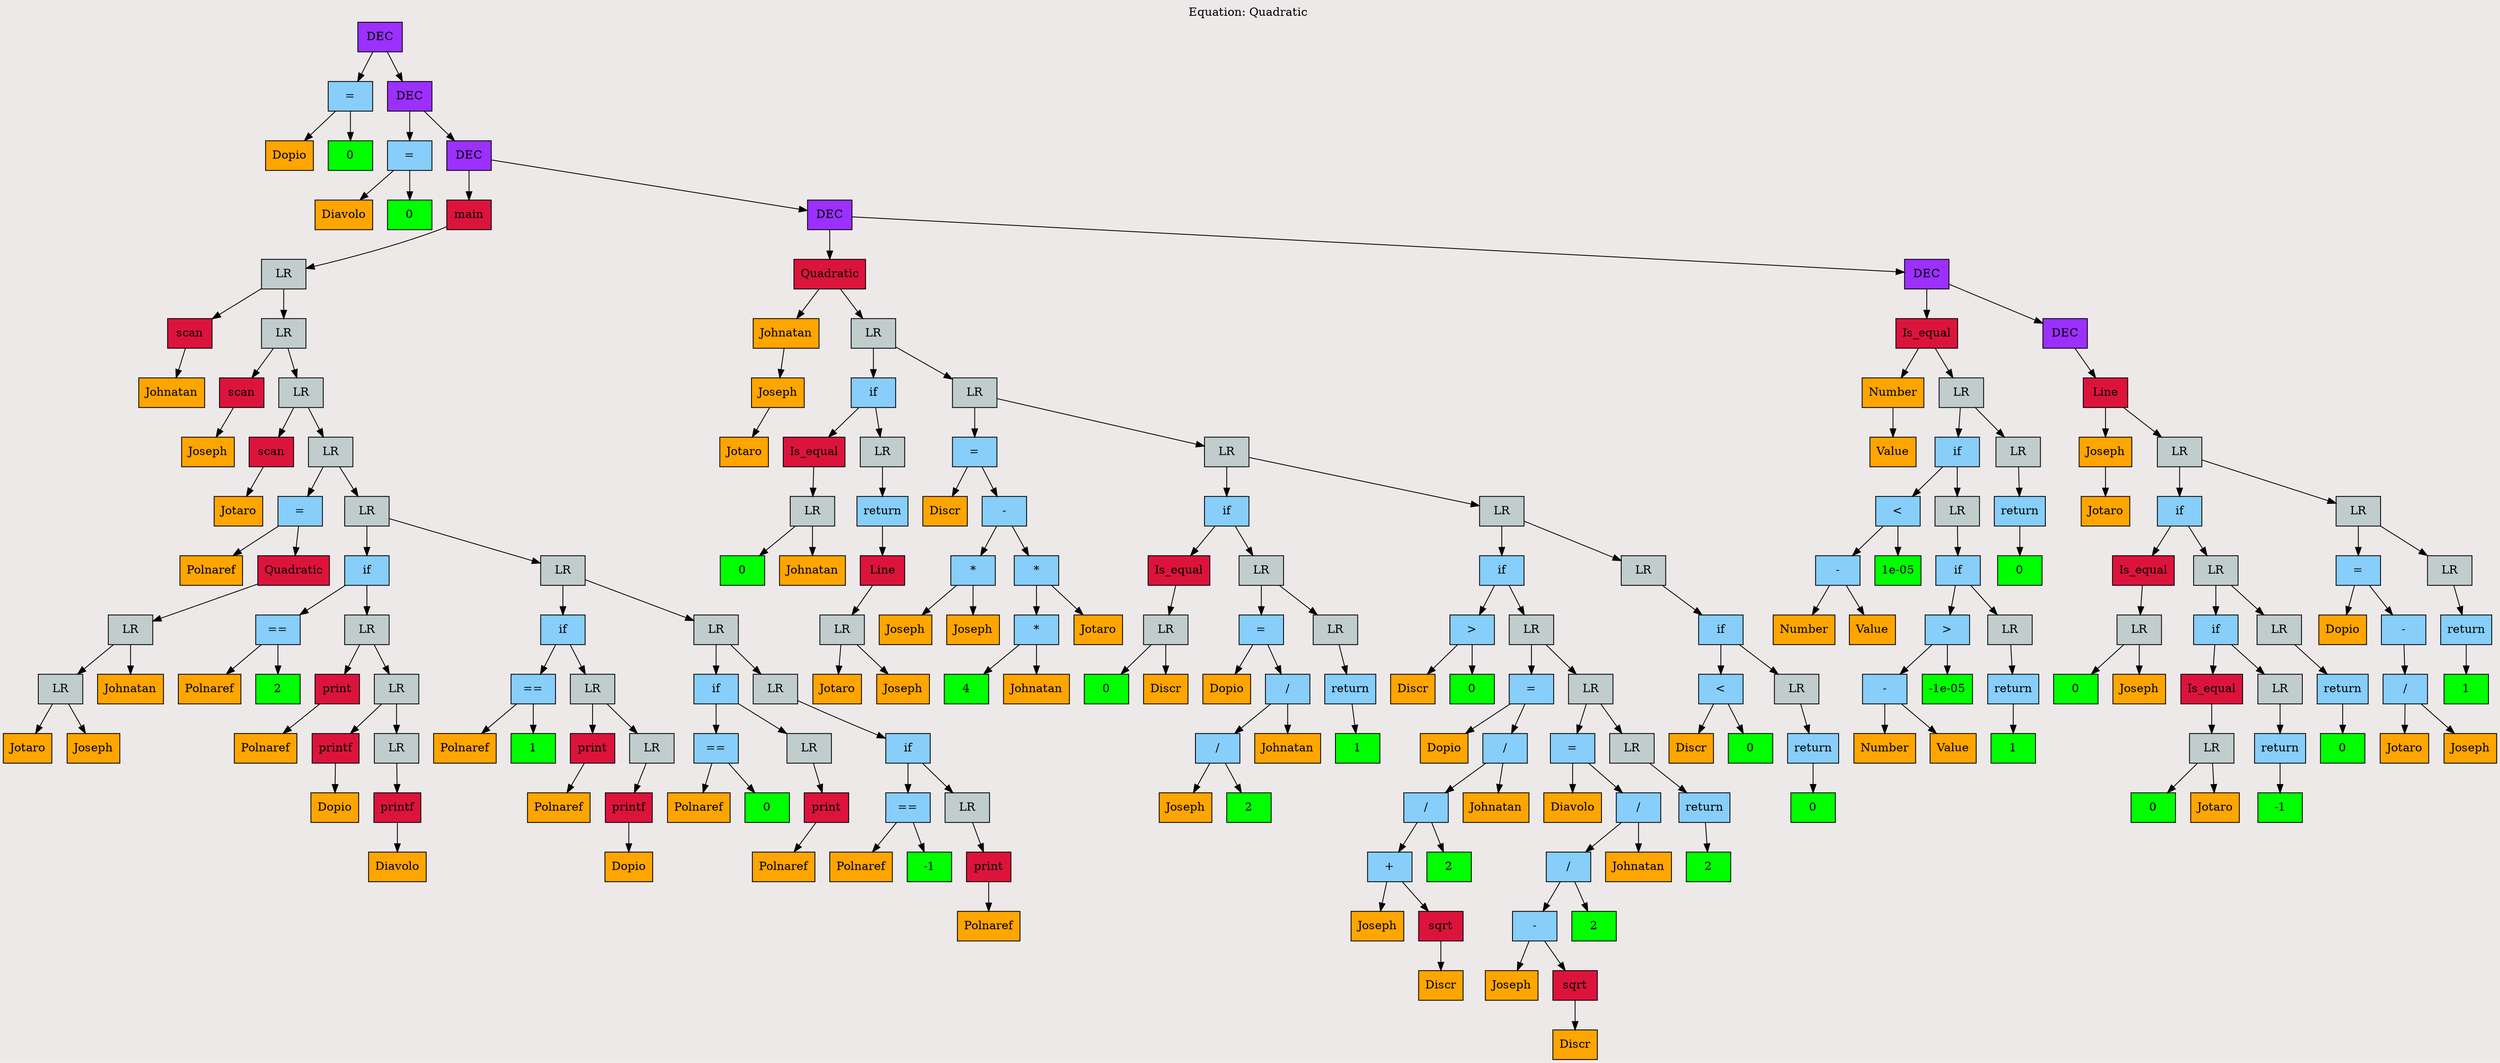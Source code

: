 digraph G {
graph [bgcolor = Snow2]
	"0x559165c8e530" [shape = box, label = "DEC"style = filled, color = black, fillcolor = purple1]
	"0x559165c8e530" -> "0x559165c8bac0" 
	"0x559165c8e530" -> "0x559165c8e4d0" 
	"0x559165c8bac0" [shape = box, label = "=" style = filled, color = black, fillcolor = lightskyblue]
	"0x559165c8bac0" -> "0x559165c32000" 
	"0x559165c8bac0" -> "0x559165c5e940" 
	"0x559165c32000" [shape = box, label = "Dopio"style = filled, color = black, fillcolor = orange]
	"0x559165c5e940" [shape = box, label = "0", style = filled, color = black, fillcolor = green]
	"0x559165c8e4d0" [shape = box, label = "DEC"style = filled, color = black, fillcolor = purple1]
	"0x559165c8e4d0" -> "0x559165c7c1d0" 
	"0x559165c8e4d0" -> "0x559165c8e470" 
	"0x559165c7c1d0" [shape = box, label = "=" style = filled, color = black, fillcolor = lightskyblue]
	"0x559165c7c1d0" -> "0x559165c7c190" 
	"0x559165c7c1d0" -> "0x559165c74e10" 
	"0x559165c7c190" [shape = box, label = "Diavolo"style = filled, color = black, fillcolor = orange]
	"0x559165c74e10" [shape = box, label = "0", style = filled, color = black, fillcolor = green]
	"0x559165c8e470" [shape = box, label = "DEC"style = filled, color = black, fillcolor = purple1]
	"0x559165c8e470" -> "0x559165c54380" 
	"0x559165c8e470" -> "0x559165c8e410" 
	"0x559165c54380" [shape = box, label = "main"style = filled, color = black, fillcolor = crimson]
	"0x559165c54380" -> "0x559165c76480" 
	"0x559165c76480" [shape = box, label = "LR"style = filled, color = black, fillcolor = azure3]
	"0x559165c76480" -> "0x559165c545d0" 
	"0x559165c76480" -> "0x559165c76420" 
	"0x559165c545d0" [shape = box, label = "scan"style = filled, color = black, fillcolor = crimson]
	"0x559165c545d0" -> "0x559165c54610" 
	"0x559165c54610" [shape = box, label = "Johnatan"style = filled, color = black, fillcolor = orange]
	"0x559165c76420" [shape = box, label = "LR"style = filled, color = black, fillcolor = azure3]
	"0x559165c76420" -> "0x559165c695f0" 
	"0x559165c76420" -> "0x559165c763c0" 
	"0x559165c695f0" [shape = box, label = "scan"style = filled, color = black, fillcolor = crimson]
	"0x559165c695f0" -> "0x559165c69630" 
	"0x559165c69630" [shape = box, label = "Joseph"style = filled, color = black, fillcolor = orange]
	"0x559165c763c0" [shape = box, label = "LR"style = filled, color = black, fillcolor = azure3]
	"0x559165c763c0" -> "0x559165c696b0" 
	"0x559165c763c0" -> "0x559165c76360" 
	"0x559165c696b0" [shape = box, label = "scan"style = filled, color = black, fillcolor = crimson]
	"0x559165c696b0" -> "0x559165c338c0" 
	"0x559165c338c0" [shape = box, label = "Jotaro"style = filled, color = black, fillcolor = orange]
	"0x559165c76360" [shape = box, label = "LR"style = filled, color = black, fillcolor = azure3]
	"0x559165c76360" -> "0x559165c33960" 
	"0x559165c76360" -> "0x559165c76300" 
	"0x559165c33960" [shape = box, label = "=" style = filled, color = black, fillcolor = lightskyblue]
	"0x559165c33960" -> "0x559165c33900" 
	"0x559165c33960" -> "0x559165c86470" 
	"0x559165c33900" [shape = box, label = "Polnaref"style = filled, color = black, fillcolor = orange]
	"0x559165c86470" [shape = box, label = "Quadratic"style = filled, color = black, fillcolor = crimson]
	"0x559165c86470" -> "0x559165c75ee0" 
	"0x559165c75ee0" [shape = box, label = "LR"style = filled, color = black, fillcolor = azure3]
	"0x559165c75ee0" -> "0x559165c75e80" 
	"0x559165c75ee0" -> "0x559165c86530" 
	"0x559165c75e80" [shape = box, label = "LR"style = filled, color = black, fillcolor = azure3]
	"0x559165c75e80" -> "0x559165c52ef0" 
	"0x559165c75e80" -> "0x559165c8bc60" 
	"0x559165c52ef0" [shape = box, label = "Jotaro"style = filled, color = black, fillcolor = orange]
	"0x559165c8bc60" [shape = box, label = "Joseph"style = filled, color = black, fillcolor = orange]
	"0x559165c86530" [shape = box, label = "Johnatan"style = filled, color = black, fillcolor = orange]
	"0x559165c76300" [shape = box, label = "LR"style = filled, color = black, fillcolor = azure3]
	"0x559165c76300" -> "0x559165c53dc0" 
	"0x559165c76300" -> "0x559165c762a0" 
	"0x559165c53dc0" [shape = box, label = "if" style = filled, color = black, fillcolor = lightskyblue]
	"0x559165c53dc0" -> "0x559165c31080" 
	"0x559165c53dc0" -> "0x559165c76000" 
	"0x559165c31080" [shape = box, label = "==" style = filled, color = black, fillcolor = lightskyblue]
	"0x559165c31080" -> "0x559165c53e80" 
	"0x559165c31080" -> "0x559165c5e3c0" 
	"0x559165c53e80" [shape = box, label = "Polnaref"style = filled, color = black, fillcolor = orange]
	"0x559165c5e3c0" [shape = box, label = "2", style = filled, color = black, fillcolor = green]
	"0x559165c76000" [shape = box, label = "LR"style = filled, color = black, fillcolor = azure3]
	"0x559165c76000" -> "0x559165c80b10" 
	"0x559165c76000" -> "0x559165c75fa0" 
	"0x559165c80b10" [shape = box, label = "print"style = filled, color = black, fillcolor = crimson]
	"0x559165c80b10" -> "0x559165c80b70" 
	"0x559165c80b70" [shape = box, label = "Polnaref"style = filled, color = black, fillcolor = orange]
	"0x559165c75fa0" [shape = box, label = "LR"style = filled, color = black, fillcolor = azure3]
	"0x559165c75fa0" -> "0x559165c3ee80" 
	"0x559165c75fa0" -> "0x559165c75f40" 
	"0x559165c3ee80" [shape = box, label = "printf"style = filled, color = black, fillcolor = crimson]
	"0x559165c3ee80" -> "0x559165c3eee0" 
	"0x559165c3eee0" [shape = box, label = "Dopio"style = filled, color = black, fillcolor = orange]
	"0x559165c75f40" [shape = box, label = "LR"style = filled, color = black, fillcolor = azure3]
	"0x559165c75f40" -> "0x559165c58ab0" 
	"0x559165c58ab0" [shape = box, label = "printf"style = filled, color = black, fillcolor = crimson]
	"0x559165c58ab0" -> "0x559165c58b10" 
	"0x559165c58b10" [shape = box, label = "Diavolo"style = filled, color = black, fillcolor = orange]
	"0x559165c762a0" [shape = box, label = "LR"style = filled, color = black, fillcolor = azure3]
	"0x559165c762a0" -> "0x559165c40890" 
	"0x559165c762a0" -> "0x559165c76240" 
	"0x559165c40890" [shape = box, label = "if" style = filled, color = black, fillcolor = lightskyblue]
	"0x559165c40890" -> "0x559165c64d10" 
	"0x559165c40890" -> "0x559165c760c0" 
	"0x559165c64d10" [shape = box, label = "==" style = filled, color = black, fillcolor = lightskyblue]
	"0x559165c64d10" -> "0x559165c64cb0" 
	"0x559165c64d10" -> "0x559165c74db0" 
	"0x559165c64cb0" [shape = box, label = "Polnaref"style = filled, color = black, fillcolor = orange]
	"0x559165c74db0" [shape = box, label = "1", style = filled, color = black, fillcolor = green]
	"0x559165c760c0" [shape = box, label = "LR"style = filled, color = black, fillcolor = azure3]
	"0x559165c760c0" -> "0x559165c68d10" 
	"0x559165c760c0" -> "0x559165c76060" 
	"0x559165c68d10" [shape = box, label = "print"style = filled, color = black, fillcolor = crimson]
	"0x559165c68d10" -> "0x559165c68d70" 
	"0x559165c68d70" [shape = box, label = "Polnaref"style = filled, color = black, fillcolor = orange]
	"0x559165c76060" [shape = box, label = "LR"style = filled, color = black, fillcolor = azure3]
	"0x559165c76060" -> "0x559165c68e30" 
	"0x559165c68e30" [shape = box, label = "printf"style = filled, color = black, fillcolor = crimson]
	"0x559165c68e30" -> "0x559165c68e90" 
	"0x559165c68e90" [shape = box, label = "Dopio"style = filled, color = black, fillcolor = orange]
	"0x559165c76240" [shape = box, label = "LR"style = filled, color = black, fillcolor = azure3]
	"0x559165c76240" -> "0x559165c686a0" 
	"0x559165c76240" -> "0x559165c761e0" 
	"0x559165c686a0" [shape = box, label = "if" style = filled, color = black, fillcolor = lightskyblue]
	"0x559165c686a0" -> "0x559165c67eb0" 
	"0x559165c686a0" -> "0x559165c76120" 
	"0x559165c67eb0" [shape = box, label = "==" style = filled, color = black, fillcolor = lightskyblue]
	"0x559165c67eb0" -> "0x559165c68760" 
	"0x559165c67eb0" -> "0x559165c310c0" 
	"0x559165c68760" [shape = box, label = "Polnaref"style = filled, color = black, fillcolor = orange]
	"0x559165c310c0" [shape = box, label = "0", style = filled, color = black, fillcolor = green]
	"0x559165c76120" [shape = box, label = "LR"style = filled, color = black, fillcolor = azure3]
	"0x559165c76120" -> "0x559165c68010" 
	"0x559165c68010" [shape = box, label = "print"style = filled, color = black, fillcolor = crimson]
	"0x559165c68010" -> "0x559165c86c50" 
	"0x559165c86c50" [shape = box, label = "Polnaref"style = filled, color = black, fillcolor = orange]
	"0x559165c761e0" [shape = box, label = "LR"style = filled, color = black, fillcolor = azure3]
	"0x559165c761e0" -> "0x559165c86d70" 
	"0x559165c86d70" [shape = box, label = "if" style = filled, color = black, fillcolor = lightskyblue]
	"0x559165c86d70" -> "0x559165c85af0" 
	"0x559165c86d70" -> "0x559165c76180" 
	"0x559165c85af0" [shape = box, label = "==" style = filled, color = black, fillcolor = lightskyblue]
	"0x559165c85af0" -> "0x559165c85a90" 
	"0x559165c85af0" -> "0x559165c64d50" 
	"0x559165c85a90" [shape = box, label = "Polnaref"style = filled, color = black, fillcolor = orange]
	"0x559165c64d50" [shape = box, label = "-1", style = filled, color = black, fillcolor = green]
	"0x559165c76180" [shape = box, label = "LR"style = filled, color = black, fillcolor = azure3]
	"0x559165c76180" -> "0x559165c85c30" 
	"0x559165c85c30" [shape = box, label = "print"style = filled, color = black, fillcolor = crimson]
	"0x559165c85c30" -> "0x559165c596d0" 
	"0x559165c596d0" [shape = box, label = "Polnaref"style = filled, color = black, fillcolor = orange]
	"0x559165c8e410" [shape = box, label = "DEC"style = filled, color = black, fillcolor = purple1]
	"0x559165c8e410" -> "0x559165c59850" 
	"0x559165c8e410" -> "0x559165c8e3b0" 
	"0x559165c59850" [shape = box, label = "Quadratic"style = filled, color = black, fillcolor = crimson]
	"0x559165c59850" -> "0x559165c47350" 
	"0x559165c59850" -> "0x559165c8de70" 
	"0x559165c47350" [shape = box, label = "Johnatan"style = filled, color = black, fillcolor = orange]
	"0x559165c47350" -> "0x559165c47410" 
	"0x559165c47410" [shape = box, label = "Joseph"style = filled, color = black, fillcolor = orange]
	"0x559165c47410" -> "0x559165c474d0" 
	"0x559165c474d0" [shape = box, label = "Jotaro"style = filled, color = black, fillcolor = orange]
	"0x559165c8de70" [shape = box, label = "LR"style = filled, color = black, fillcolor = azure3]
	"0x559165c8de70" -> "0x559165c505b0" 
	"0x559165c8de70" -> "0x559165c8de10" 
	"0x559165c505b0" [shape = box, label = "if" style = filled, color = black, fillcolor = lightskyblue]
	"0x559165c505b0" -> "0x559165c50670" 
	"0x559165c505b0" -> "0x559165c765a0" 
	"0x559165c50670" [shape = box, label = "Is_equal"style = filled, color = black, fillcolor = crimson]
	"0x559165c50670" -> "0x559165c764e0" 
	"0x559165c764e0" [shape = box, label = "LR"style = filled, color = black, fillcolor = azure3]
	"0x559165c764e0" -> "0x559165c67ef0" 
	"0x559165c764e0" -> "0x559165c82090" 
	"0x559165c67ef0" [shape = box, label = "0", style = filled, color = black, fillcolor = green]
	"0x559165c82090" [shape = box, label = "Johnatan"style = filled, color = black, fillcolor = orange]
	"0x559165c765a0" [shape = box, label = "LR"style = filled, color = black, fillcolor = azure3]
	"0x559165c765a0" -> "0x559165c55570" 
	"0x559165c55570" [shape = box, label = "return" style = filled, color = black, fillcolor = lightskyblue]
	"0x559165c55570" -> "0x559165c55330" 
	"0x559165c55330" [shape = box, label = "Line"style = filled, color = black, fillcolor = crimson]
	"0x559165c55330" -> "0x559165c76540" 
	"0x559165c76540" [shape = box, label = "LR"style = filled, color = black, fillcolor = azure3]
	"0x559165c76540" -> "0x559165c554b0" 
	"0x559165c76540" -> "0x559165c553f0" 
	"0x559165c554b0" [shape = box, label = "Jotaro"style = filled, color = black, fillcolor = orange]
	"0x559165c553f0" [shape = box, label = "Joseph"style = filled, color = black, fillcolor = orange]
	"0x559165c8de10" [shape = box, label = "LR"style = filled, color = black, fillcolor = azure3]
	"0x559165c8de10" -> "0x559165c65c90" 
	"0x559165c8de10" -> "0x559165c8ddb0" 
	"0x559165c65c90" [shape = box, label = "=" style = filled, color = black, fillcolor = lightskyblue]
	"0x559165c65c90" -> "0x559165c65c30" 
	"0x559165c65c90" -> "0x559165c65e10" 
	"0x559165c65c30" [shape = box, label = "Discr"style = filled, color = black, fillcolor = orange]
	"0x559165c65e10" [shape = box, label = "-" style = filled, color = black, fillcolor = lightskyblue]
	"0x559165c65e10" -> "0x559165c65d50" 
	"0x559165c65e10" -> "0x559165c85f60" 
	"0x559165c65d50" [shape = box, label = "*" style = filled, color = black, fillcolor = lightskyblue]
	"0x559165c65d50" -> "0x559165c65cf0" 
	"0x559165c65d50" -> "0x559165c65db0" 
	"0x559165c65cf0" [shape = box, label = "Joseph"style = filled, color = black, fillcolor = orange]
	"0x559165c65db0" [shape = box, label = "Joseph"style = filled, color = black, fillcolor = orange]
	"0x559165c85f60" [shape = box, label = "*" style = filled, color = black, fillcolor = lightskyblue]
	"0x559165c85f60" -> "0x559165c85ea0" 
	"0x559165c85f60" -> "0x559165c85fc0" 
	"0x559165c85ea0" [shape = box, label = "*" style = filled, color = black, fillcolor = lightskyblue]
	"0x559165c85ea0" -> "0x559165c85b30" 
	"0x559165c85ea0" -> "0x559165c85f00" 
	"0x559165c85b30" [shape = box, label = "4", style = filled, color = black, fillcolor = green]
	"0x559165c85f00" [shape = box, label = "Johnatan"style = filled, color = black, fillcolor = orange]
	"0x559165c85fc0" [shape = box, label = "Jotaro"style = filled, color = black, fillcolor = orange]
	"0x559165c8ddb0" [shape = box, label = "LR"style = filled, color = black, fillcolor = azure3]
	"0x559165c8ddb0" -> "0x559165c86080" 
	"0x559165c8ddb0" -> "0x559165c8dd50" 
	"0x559165c86080" [shape = box, label = "if" style = filled, color = black, fillcolor = lightskyblue]
	"0x559165c86080" -> "0x559165c86140" 
	"0x559165c86080" -> "0x559165c766c0" 
	"0x559165c86140" [shape = box, label = "Is_equal"style = filled, color = black, fillcolor = crimson]
	"0x559165c86140" -> "0x559165c76600" 
	"0x559165c76600" [shape = box, label = "LR"style = filled, color = black, fillcolor = azure3]
	"0x559165c76600" -> "0x559165c82130" 
	"0x559165c76600" -> "0x559165c86200" 
	"0x559165c82130" [shape = box, label = "0", style = filled, color = black, fillcolor = green]
	"0x559165c86200" [shape = box, label = "Discr"style = filled, color = black, fillcolor = orange]
	"0x559165c766c0" [shape = box, label = "LR"style = filled, color = black, fillcolor = azure3]
	"0x559165c766c0" -> "0x559165c89150" 
	"0x559165c766c0" -> "0x559165c76660" 
	"0x559165c89150" [shape = box, label = "=" style = filled, color = black, fillcolor = lightskyblue]
	"0x559165c89150" -> "0x559165c890f0" 
	"0x559165c89150" -> "0x559165c7b7e0" 
	"0x559165c890f0" [shape = box, label = "Dopio"style = filled, color = black, fillcolor = orange]
	"0x559165c7b7e0" [shape = box, label = "/" style = filled, color = black, fillcolor = lightskyblue]
	"0x559165c7b7e0" -> "0x559165c892b0" 
	"0x559165c7b7e0" -> "0x559165c7b820" 
	"0x559165c892b0" [shape = box, label = "/" style = filled, color = black, fillcolor = lightskyblue]
	"0x559165c892b0" -> "0x559165c89250" 
	"0x559165c892b0" -> "0x559165c65e50" 
	"0x559165c89250" [shape = box, label = "Joseph"style = filled, color = black, fillcolor = orange]
	"0x559165c65e50" [shape = box, label = "2", style = filled, color = black, fillcolor = green]
	"0x559165c7b820" [shape = box, label = "Johnatan"style = filled, color = black, fillcolor = orange]
	"0x559165c76660" [shape = box, label = "LR"style = filled, color = black, fillcolor = azure3]
	"0x559165c76660" -> "0x559165c7b920" 
	"0x559165c7b920" [shape = box, label = "return" style = filled, color = black, fillcolor = lightskyblue]
	"0x559165c7b920" -> "0x559165c89190" 
	"0x559165c89190" [shape = box, label = "1", style = filled, color = black, fillcolor = green]
	"0x559165c8dd50" [shape = box, label = "LR"style = filled, color = black, fillcolor = azure3]
	"0x559165c8dd50" -> "0x559165c7ba40" 
	"0x559165c8dd50" -> "0x559165c8dcf0" 
	"0x559165c7ba40" [shape = box, label = "if" style = filled, color = black, fillcolor = lightskyblue]
	"0x559165c7ba40" -> "0x559165c7bb60" 
	"0x559165c7ba40" -> "0x559165c8dc30" 
	"0x559165c7bb60" [shape = box, label = ">" style = filled, color = black, fillcolor = lightskyblue]
	"0x559165c7bb60" -> "0x559165c7bb00" 
	"0x559165c7bb60" -> "0x559165c892f0" 
	"0x559165c7bb00" [shape = box, label = "Discr"style = filled, color = black, fillcolor = orange]
	"0x559165c892f0" [shape = box, label = "0", style = filled, color = black, fillcolor = green]
	"0x559165c8dc30" [shape = box, label = "LR"style = filled, color = black, fillcolor = azure3]
	"0x559165c8dc30" -> "0x559165c887e0" 
	"0x559165c8dc30" -> "0x559165c8dbd0" 
	"0x559165c887e0" [shape = box, label = "=" style = filled, color = black, fillcolor = lightskyblue]
	"0x559165c887e0" -> "0x559165c88780" 
	"0x559165c887e0" -> "0x559165c5e9a0" 
	"0x559165c88780" [shape = box, label = "Dopio"style = filled, color = black, fillcolor = orange]
	"0x559165c5e9a0" [shape = box, label = "/" style = filled, color = black, fillcolor = lightskyblue]
	"0x559165c5e9a0" -> "0x559165c5e900" 
	"0x559165c5e9a0" -> "0x559165c5ea00" 
	"0x559165c5e900" [shape = box, label = "/" style = filled, color = black, fillcolor = lightskyblue]
	"0x559165c5e900" -> "0x559165c889a0" 
	"0x559165c5e900" -> "0x559165c7b8c0" 
	"0x559165c889a0" [shape = box, label = "+" style = filled, color = black, fillcolor = lightskyblue]
	"0x559165c889a0" -> "0x559165c88940" 
	"0x559165c889a0" -> "0x559165c88a00" 
	"0x559165c88940" [shape = box, label = "Joseph"style = filled, color = black, fillcolor = orange]
	"0x559165c88a00" [shape = box, label = "sqrt"style = filled, color = black, fillcolor = crimson]
	"0x559165c88a00" -> "0x559165c88ac0" 
	"0x559165c88ac0" [shape = box, label = "Discr"style = filled, color = black, fillcolor = orange]
	"0x559165c7b8c0" [shape = box, label = "2", style = filled, color = black, fillcolor = green]
	"0x559165c5ea00" [shape = box, label = "Johnatan"style = filled, color = black, fillcolor = orange]
	"0x559165c8dbd0" [shape = box, label = "LR"style = filled, color = black, fillcolor = azure3]
	"0x559165c8dbd0" -> "0x559165c5eb20" 
	"0x559165c8dbd0" -> "0x559165c8db90" 
	"0x559165c5eb20" [shape = box, label = "=" style = filled, color = black, fillcolor = lightskyblue]
	"0x559165c5eb20" -> "0x559165c5eac0" 
	"0x559165c5eb20" -> "0x559165c8a790" 
	"0x559165c5eac0" [shape = box, label = "Diavolo"style = filled, color = black, fillcolor = orange]
	"0x559165c8a790" [shape = box, label = "/" style = filled, color = black, fillcolor = lightskyblue]
	"0x559165c8a790" -> "0x559165c8a6f0" 
	"0x559165c8a790" -> "0x559165c8a7f0" 
	"0x559165c8a6f0" [shape = box, label = "/" style = filled, color = black, fillcolor = lightskyblue]
	"0x559165c8a6f0" -> "0x559165c8a4b0" 
	"0x559165c8a6f0" -> "0x559165c88880" 
	"0x559165c8a4b0" [shape = box, label = "-" style = filled, color = black, fillcolor = lightskyblue]
	"0x559165c8a4b0" -> "0x559165c8a450" 
	"0x559165c8a4b0" -> "0x559165c8a510" 
	"0x559165c8a450" [shape = box, label = "Joseph"style = filled, color = black, fillcolor = orange]
	"0x559165c8a510" [shape = box, label = "sqrt"style = filled, color = black, fillcolor = crimson]
	"0x559165c8a510" -> "0x559165c8a5d0" 
	"0x559165c8a5d0" [shape = box, label = "Discr"style = filled, color = black, fillcolor = orange]
	"0x559165c88880" [shape = box, label = "2", style = filled, color = black, fillcolor = green]
	"0x559165c8a7f0" [shape = box, label = "Johnatan"style = filled, color = black, fillcolor = orange]
	"0x559165c8db90" [shape = box, label = "LR"style = filled, color = black, fillcolor = azure3]
	"0x559165c8db90" -> "0x559165c89570" 
	"0x559165c89570" [shape = box, label = "return" style = filled, color = black, fillcolor = lightskyblue]
	"0x559165c89570" -> "0x559165c5ebc0" 
	"0x559165c5ebc0" [shape = box, label = "2", style = filled, color = black, fillcolor = green]
	"0x559165c8dcf0" [shape = box, label = "LR"style = filled, color = black, fillcolor = azure3]
	"0x559165c8dcf0" -> "0x559165c89690" 
	"0x559165c89690" [shape = box, label = "if" style = filled, color = black, fillcolor = lightskyblue]
	"0x559165c89690" -> "0x559165c897b0" 
	"0x559165c89690" -> "0x559165c8dc90" 
	"0x559165c897b0" [shape = box, label = "<" style = filled, color = black, fillcolor = lightskyblue]
	"0x559165c897b0" -> "0x559165c89750" 
	"0x559165c897b0" -> "0x559165c8a730" 
	"0x559165c89750" [shape = box, label = "Discr"style = filled, color = black, fillcolor = orange]
	"0x559165c8a730" [shape = box, label = "0", style = filled, color = black, fillcolor = green]
	"0x559165c8dc90" [shape = box, label = "LR"style = filled, color = black, fillcolor = azure3]
	"0x559165c8dc90" -> "0x559165c89950" 
	"0x559165c89950" [shape = box, label = "return" style = filled, color = black, fillcolor = lightskyblue]
	"0x559165c89950" -> "0x559165c89510" 
	"0x559165c89510" [shape = box, label = "0", style = filled, color = black, fillcolor = green]
	"0x559165c8e3b0" [shape = box, label = "DEC"style = filled, color = black, fillcolor = purple1]
	"0x559165c8e3b0" -> "0x559165c81c10" 
	"0x559165c8e3b0" -> "0x559165c8e350" 
	"0x559165c81c10" [shape = box, label = "Is_equal"style = filled, color = black, fillcolor = crimson]
	"0x559165c81c10" -> "0x559165c81cd0" 
	"0x559165c81c10" -> "0x559165c8dff0" 
	"0x559165c81cd0" [shape = box, label = "Number"style = filled, color = black, fillcolor = orange]
	"0x559165c81cd0" -> "0x559165c81d90" 
	"0x559165c81d90" [shape = box, label = "Value"style = filled, color = black, fillcolor = orange]
	"0x559165c8dff0" [shape = box, label = "LR"style = filled, color = black, fillcolor = azure3]
	"0x559165c8dff0" -> "0x559165c81eb0" 
	"0x559165c8dff0" -> "0x559165c8df90" 
	"0x559165c81eb0" [shape = box, label = "if" style = filled, color = black, fillcolor = lightskyblue]
	"0x559165c81eb0" -> "0x559165c84940" 
	"0x559165c81eb0" -> "0x559165c8df30" 
	"0x559165c84940" [shape = box, label = "<" style = filled, color = black, fillcolor = lightskyblue]
	"0x559165c84940" -> "0x559165c81fd0" 
	"0x559165c84940" -> "0x559165c897f0" 
	"0x559165c81fd0" [shape = box, label = "-" style = filled, color = black, fillcolor = lightskyblue]
	"0x559165c81fd0" -> "0x559165c81f70" 
	"0x559165c81fd0" -> "0x559165c82030" 
	"0x559165c81f70" [shape = box, label = "Number"style = filled, color = black, fillcolor = orange]
	"0x559165c82030" [shape = box, label = "Value"style = filled, color = black, fillcolor = orange]
	"0x559165c897f0" [shape = box, label = "1e-05", style = filled, color = black, fillcolor = green]
	"0x559165c8df30" [shape = box, label = "LR"style = filled, color = black, fillcolor = azure3]
	"0x559165c8df30" -> "0x559165c84aa0" 
	"0x559165c84aa0" [shape = box, label = "if" style = filled, color = black, fillcolor = lightskyblue]
	"0x559165c84aa0" -> "0x559165c84c80" 
	"0x559165c84aa0" -> "0x559165c8ded0" 
	"0x559165c84c80" [shape = box, label = ">" style = filled, color = black, fillcolor = lightskyblue]
	"0x559165c84c80" -> "0x559165c84bc0" 
	"0x559165c84c80" -> "0x559165c898f0" 
	"0x559165c84bc0" [shape = box, label = "-" style = filled, color = black, fillcolor = lightskyblue]
	"0x559165c84bc0" -> "0x559165c84b60" 
	"0x559165c84bc0" -> "0x559165c84c20" 
	"0x559165c84b60" [shape = box, label = "Number"style = filled, color = black, fillcolor = orange]
	"0x559165c84c20" [shape = box, label = "Value"style = filled, color = black, fillcolor = orange]
	"0x559165c898f0" [shape = box, label = "-1e-05", style = filled, color = black, fillcolor = green]
	"0x559165c8ded0" [shape = box, label = "LR"style = filled, color = black, fillcolor = azure3]
	"0x559165c8ded0" -> "0x559165c84e20" 
	"0x559165c84e20" [shape = box, label = "return" style = filled, color = black, fillcolor = lightskyblue]
	"0x559165c84e20" -> "0x559165c84980" 
	"0x559165c84980" [shape = box, label = "1", style = filled, color = black, fillcolor = green]
	"0x559165c8df90" [shape = box, label = "LR"style = filled, color = black, fillcolor = azure3]
	"0x559165c8df90" -> "0x559165c84fe0" 
	"0x559165c84fe0" [shape = box, label = "return" style = filled, color = black, fillcolor = lightskyblue]
	"0x559165c84fe0" -> "0x559165c84cc0" 
	"0x559165c84cc0" [shape = box, label = "0", style = filled, color = black, fillcolor = green]
	"0x559165c8e350" [shape = box, label = "DEC"style = filled, color = black, fillcolor = purple1]
	"0x559165c8e350" -> "0x559165c7a5f0" 
	"0x559165c7a5f0" [shape = box, label = "Line"style = filled, color = black, fillcolor = crimson]
	"0x559165c7a5f0" -> "0x559165c7a6b0" 
	"0x559165c7a5f0" -> "0x559165c8e2f0" 
	"0x559165c7a6b0" [shape = box, label = "Joseph"style = filled, color = black, fillcolor = orange]
	"0x559165c7a6b0" -> "0x559165c7a770" 
	"0x559165c7a770" [shape = box, label = "Jotaro"style = filled, color = black, fillcolor = orange]
	"0x559165c8e2f0" [shape = box, label = "LR"style = filled, color = black, fillcolor = azure3]
	"0x559165c8e2f0" -> "0x559165c7a890" 
	"0x559165c8e2f0" -> "0x559165c8e290" 
	"0x559165c7a890" [shape = box, label = "if" style = filled, color = black, fillcolor = lightskyblue]
	"0x559165c7a890" -> "0x559165c7a950" 
	"0x559165c7a890" -> "0x559165c8e1d0" 
	"0x559165c7a950" [shape = box, label = "Is_equal"style = filled, color = black, fillcolor = crimson]
	"0x559165c7a950" -> "0x559165c8e050" 
	"0x559165c8e050" [shape = box, label = "LR"style = filled, color = black, fillcolor = azure3]
	"0x559165c8e050" -> "0x559165c84dc0" 
	"0x559165c8e050" -> "0x559165c7aa10" 
	"0x559165c84dc0" [shape = box, label = "0", style = filled, color = black, fillcolor = green]
	"0x559165c7aa10" [shape = box, label = "Joseph"style = filled, color = black, fillcolor = orange]
	"0x559165c8e1d0" [shape = box, label = "LR"style = filled, color = black, fillcolor = azure3]
	"0x559165c8e1d0" -> "0x559165c7ac30" 
	"0x559165c8e1d0" -> "0x559165c8e170" 
	"0x559165c7ac30" [shape = box, label = "if" style = filled, color = black, fillcolor = lightskyblue]
	"0x559165c7ac30" -> "0x559165c7acf0" 
	"0x559165c7ac30" -> "0x559165c8e110" 
	"0x559165c7acf0" [shape = box, label = "Is_equal"style = filled, color = black, fillcolor = crimson]
	"0x559165c7acf0" -> "0x559165c8e0b0" 
	"0x559165c8e0b0" [shape = box, label = "LR"style = filled, color = black, fillcolor = azure3]
	"0x559165c8e0b0" -> "0x559165c84f80" 
	"0x559165c8e0b0" -> "0x559165c7adb0" 
	"0x559165c84f80" [shape = box, label = "0", style = filled, color = black, fillcolor = green]
	"0x559165c7adb0" [shape = box, label = "Jotaro"style = filled, color = black, fillcolor = orange]
	"0x559165c8e110" [shape = box, label = "LR"style = filled, color = black, fillcolor = azure3]
	"0x559165c8e110" -> "0x559165c7b010" 
	"0x559165c7b010" [shape = box, label = "return" style = filled, color = black, fillcolor = lightskyblue]
	"0x559165c7b010" -> "0x559165c7aab0" 
	"0x559165c7aab0" [shape = box, label = "-1", style = filled, color = black, fillcolor = green]
	"0x559165c8e170" [shape = box, label = "LR"style = filled, color = black, fillcolor = azure3]
	"0x559165c8e170" -> "0x559165c7b170" 
	"0x559165c7b170" [shape = box, label = "return" style = filled, color = black, fillcolor = lightskyblue]
	"0x559165c7b170" -> "0x559165c7ae50" 
	"0x559165c7ae50" [shape = box, label = "0", style = filled, color = black, fillcolor = green]
	"0x559165c8e290" [shape = box, label = "LR"style = filled, color = black, fillcolor = azure3]
	"0x559165c8e290" -> "0x559165c7b2f0" 
	"0x559165c8e290" -> "0x559165c8e230" 
	"0x559165c7b2f0" [shape = box, label = "=" style = filled, color = black, fillcolor = lightskyblue]
	"0x559165c7b2f0" -> "0x559165c7b290" 
	"0x559165c7b2f0" -> "0x559165c7b350" 
	"0x559165c7b290" [shape = box, label = "Dopio"style = filled, color = black, fillcolor = orange]
	"0x559165c7b350" [shape = box, label = "-" style = filled, color = black, fillcolor = lightskyblue]
	"0x559165c7b350" -> "0x559165c7b410" 
	"0x559165c7b410" [shape = box, label = "/" style = filled, color = black, fillcolor = lightskyblue]
	"0x559165c7b410" -> "0x559165c7b3b0" 
	"0x559165c7b410" -> "0x559165c7b470" 
	"0x559165c7b3b0" [shape = box, label = "Jotaro"style = filled, color = black, fillcolor = orange]
	"0x559165c7b470" [shape = box, label = "Joseph"style = filled, color = black, fillcolor = orange]
	"0x559165c8e230" [shape = box, label = "LR"style = filled, color = black, fillcolor = azure3]
	"0x559165c8e230" -> "0x559165c74d50" 
	"0x559165c74d50" [shape = box, label = "return" style = filled, color = black, fillcolor = lightskyblue]
	"0x559165c74d50" -> "0x559165c7afb0" 
	"0x559165c7afb0" [shape = box, label = "1", style = filled, color = black, fillcolor = green]
	labelloc="t";
	label="Equation: Quadratic ";
}
